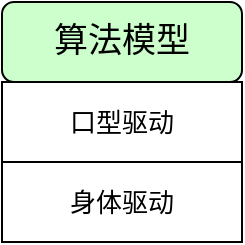 <mxfile version="21.6.9" type="github">
  <diagram name="第 1 页" id="hJ_DBoBk-C-FibVK5ZLd">
    <mxGraphModel dx="1222" dy="718" grid="1" gridSize="10" guides="1" tooltips="1" connect="1" arrows="1" fold="1" page="1" pageScale="1" pageWidth="827" pageHeight="1169" math="0" shadow="0">
      <root>
        <mxCell id="0" />
        <mxCell id="1" parent="0" />
        <mxCell id="ekaqmwFT2nG-b4KwDdkf-2" value="&lt;font style=&quot;font-size: 13px;&quot;&gt;口型驱动&lt;/font&gt;" style="rounded=0;whiteSpace=wrap;html=1;" vertex="1" parent="1">
          <mxGeometry x="50" y="270" width="120" height="40" as="geometry" />
        </mxCell>
        <mxCell id="ekaqmwFT2nG-b4KwDdkf-3" value="&lt;font style=&quot;font-size: 17px;&quot;&gt;算法模型&lt;/font&gt;" style="rounded=1;whiteSpace=wrap;html=1;fillColor=#CCFFCC;" vertex="1" parent="1">
          <mxGeometry x="50" y="230" width="120" height="40" as="geometry" />
        </mxCell>
        <mxCell id="ekaqmwFT2nG-b4KwDdkf-4" value="身体驱动" style="rounded=0;whiteSpace=wrap;html=1;fontSize=13;" vertex="1" parent="1">
          <mxGeometry x="50" y="310" width="120" height="40" as="geometry" />
        </mxCell>
      </root>
    </mxGraphModel>
  </diagram>
</mxfile>
